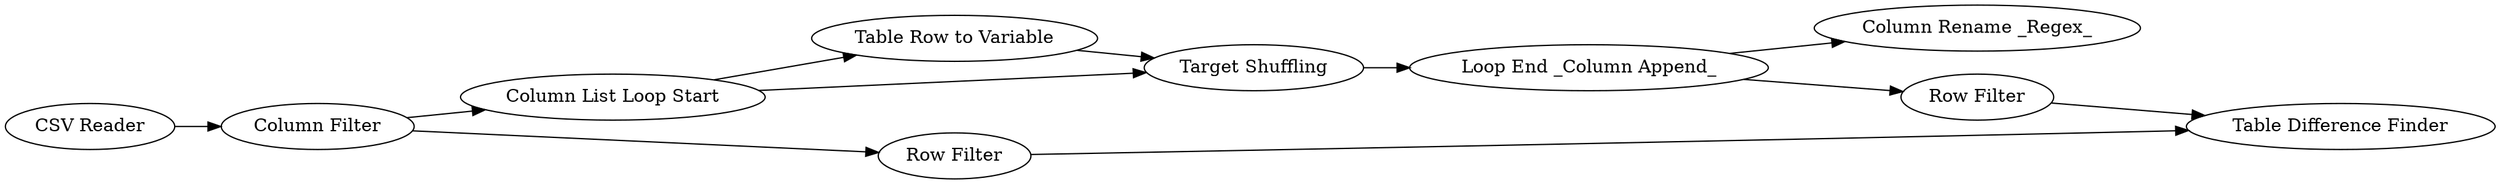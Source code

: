 digraph {
	1 [label="CSV Reader"]
	2 [label="Column Filter"]
	3 [label="Column List Loop Start"]
	4 [label="Table Row to Variable"]
	5 [label="Target Shuffling"]
	6 [label="Loop End _Column Append_"]
	7 [label="Column Rename _Regex_"]
	8 [label="Row Filter"]
	9 [label="Row Filter"]
	10 [label="Table Difference Finder"]
	1 -> 2
	2 -> 3
	2 -> 8
	3 -> 4
	3 -> 5
	4 -> 5
	5 -> 6
	6 -> 7
	6 -> 9
	8 -> 10
	9 -> 10
	rankdir=LR
}
